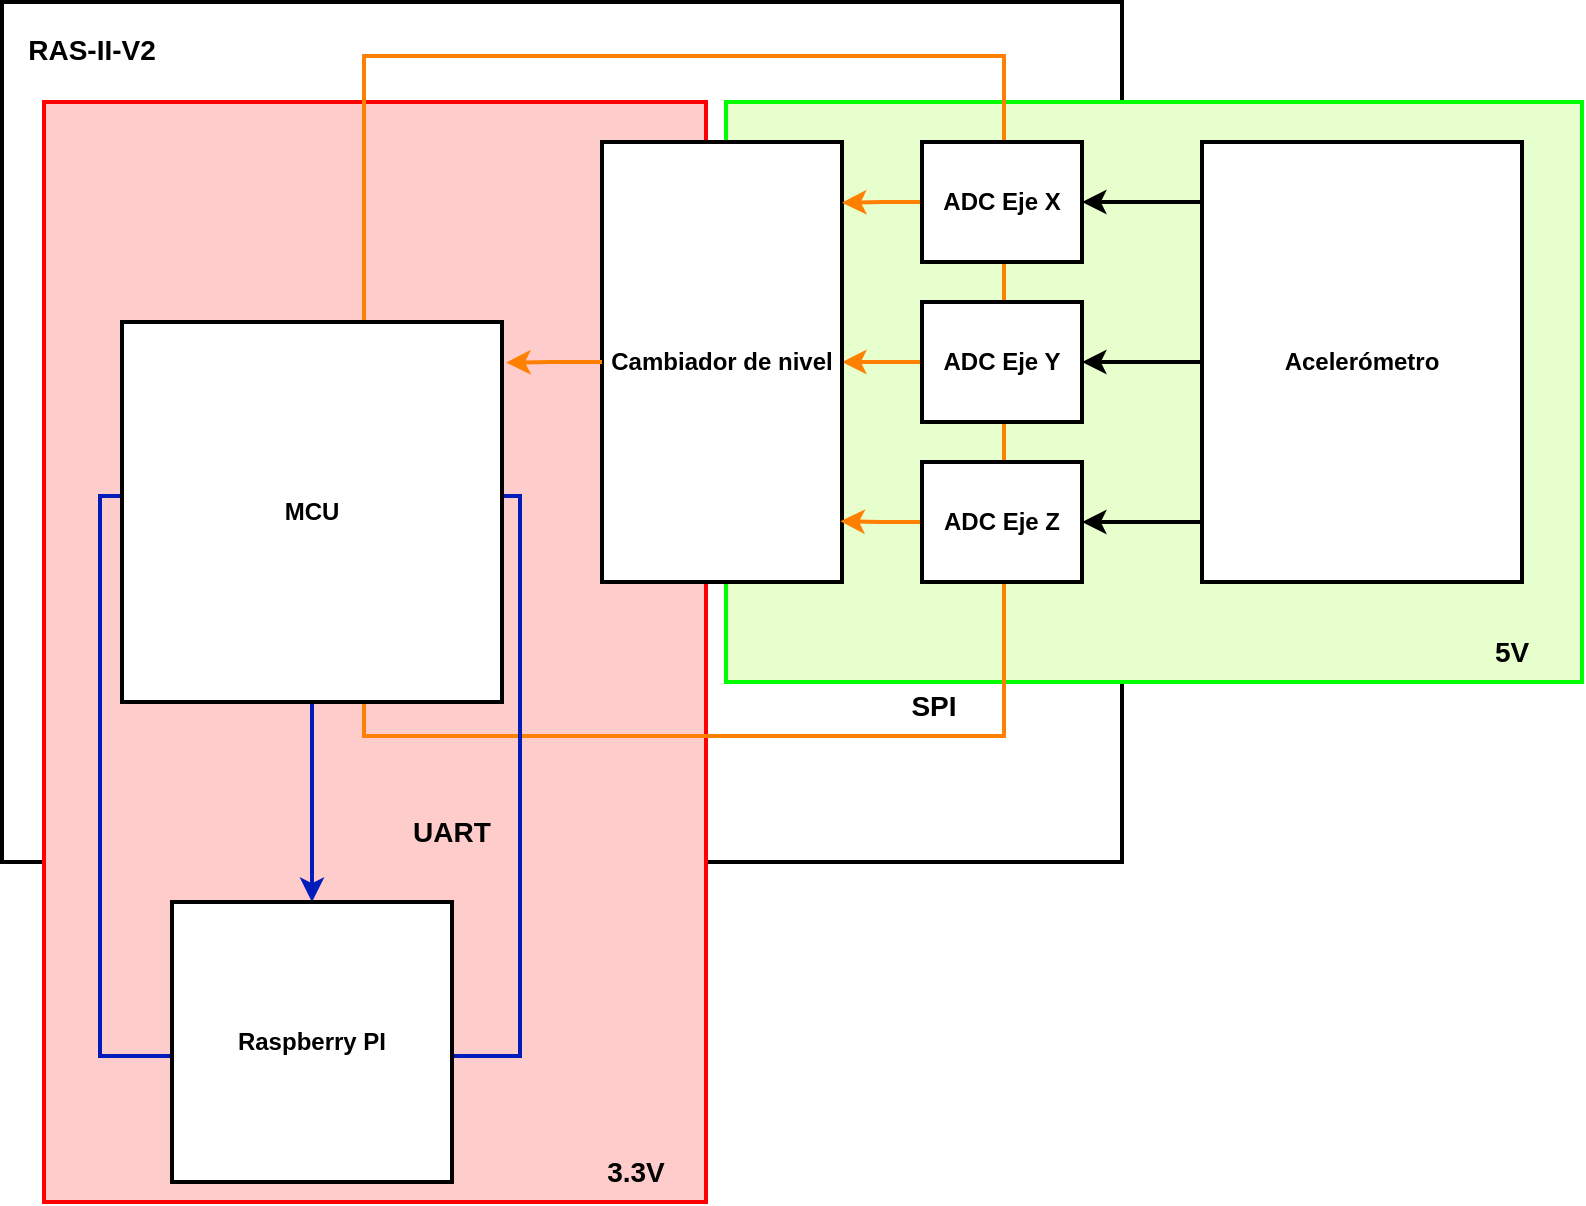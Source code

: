 <mxfile version="24.0.1" type="github">
  <diagram name="Página-1" id="wEMvNmd90RxLaCNRXkZW">
    <mxGraphModel dx="1434" dy="-423" grid="1" gridSize="10" guides="1" tooltips="1" connect="1" arrows="1" fold="1" page="1" pageScale="1" pageWidth="827" pageHeight="1169" math="0" shadow="0">
      <root>
        <mxCell id="0" />
        <mxCell id="1" parent="0" />
        <mxCell id="NtmT2EvxpxmZh0AlpPaC-1" value="" style="rounded=0;whiteSpace=wrap;html=1;fontStyle=1;strokeWidth=2;" vertex="1" parent="1">
          <mxGeometry x="19" y="1180" width="560" height="430" as="geometry" />
        </mxCell>
        <mxCell id="NtmT2EvxpxmZh0AlpPaC-2" value="" style="rounded=0;whiteSpace=wrap;html=1;strokeColor=#FF0000;fontStyle=1;strokeWidth=2;fillColor=#FFCCCC;" vertex="1" parent="1">
          <mxGeometry x="40" y="1230" width="331" height="550" as="geometry" />
        </mxCell>
        <mxCell id="NtmT2EvxpxmZh0AlpPaC-3" value="" style="rounded=0;whiteSpace=wrap;html=1;strokeColor=#00FF00;fontStyle=1;strokeWidth=2;fillColor=#E6FFCC;" vertex="1" parent="1">
          <mxGeometry x="381" y="1230" width="428" height="290" as="geometry" />
        </mxCell>
        <mxCell id="NtmT2EvxpxmZh0AlpPaC-4" style="edgeStyle=orthogonalEdgeStyle;rounded=0;orthogonalLoop=1;jettySize=auto;html=1;exitX=0.5;exitY=1;exitDx=0;exitDy=0;entryX=0.5;entryY=0;entryDx=0;entryDy=0;fontStyle=1;strokeWidth=2;strokeColor=#001DBC;" edge="1" parent="1" source="NtmT2EvxpxmZh0AlpPaC-25" target="NtmT2EvxpxmZh0AlpPaC-26">
          <mxGeometry relative="1" as="geometry" />
        </mxCell>
        <mxCell id="NtmT2EvxpxmZh0AlpPaC-5" style="edgeStyle=orthogonalEdgeStyle;rounded=0;orthogonalLoop=1;jettySize=auto;html=1;exitX=0;exitY=0.5;exitDx=0;exitDy=0;entryX=1;entryY=0.5;entryDx=0;entryDy=0;fontStyle=1;strokeWidth=2;strokeColor=#FF8000;" edge="1" parent="1" source="NtmT2EvxpxmZh0AlpPaC-22" target="NtmT2EvxpxmZh0AlpPaC-10">
          <mxGeometry relative="1" as="geometry" />
        </mxCell>
        <mxCell id="NtmT2EvxpxmZh0AlpPaC-6" style="edgeStyle=orthogonalEdgeStyle;rounded=0;orthogonalLoop=1;jettySize=auto;html=1;exitX=0;exitY=0;exitDx=0;exitDy=0;entryX=1;entryY=0.5;entryDx=0;entryDy=0;fontStyle=1;strokeWidth=2;" edge="1" parent="1" source="NtmT2EvxpxmZh0AlpPaC-9" target="NtmT2EvxpxmZh0AlpPaC-23">
          <mxGeometry relative="1" as="geometry">
            <Array as="points">
              <mxPoint x="619" y="1280" />
            </Array>
          </mxGeometry>
        </mxCell>
        <mxCell id="NtmT2EvxpxmZh0AlpPaC-7" style="edgeStyle=orthogonalEdgeStyle;rounded=0;orthogonalLoop=1;jettySize=auto;html=1;fontStyle=1;strokeWidth=2;" edge="1" parent="1" source="NtmT2EvxpxmZh0AlpPaC-9" target="NtmT2EvxpxmZh0AlpPaC-22">
          <mxGeometry relative="1" as="geometry" />
        </mxCell>
        <mxCell id="NtmT2EvxpxmZh0AlpPaC-8" style="edgeStyle=orthogonalEdgeStyle;rounded=0;orthogonalLoop=1;jettySize=auto;html=1;exitX=0;exitY=0.75;exitDx=0;exitDy=0;fontStyle=1;strokeWidth=2;" edge="1" parent="1" source="NtmT2EvxpxmZh0AlpPaC-9" target="NtmT2EvxpxmZh0AlpPaC-21">
          <mxGeometry relative="1" as="geometry">
            <Array as="points">
              <mxPoint x="619" y="1440" />
            </Array>
          </mxGeometry>
        </mxCell>
        <mxCell id="NtmT2EvxpxmZh0AlpPaC-9" value="Acelerómetro" style="rounded=0;whiteSpace=wrap;html=1;fontStyle=1;strokeWidth=2;" vertex="1" parent="1">
          <mxGeometry x="619" y="1250" width="160" height="220" as="geometry" />
        </mxCell>
        <mxCell id="NtmT2EvxpxmZh0AlpPaC-10" value="Cambiador de nivel" style="rounded=0;whiteSpace=wrap;html=1;fontStyle=1;strokeWidth=2;" vertex="1" parent="1">
          <mxGeometry x="319" y="1250" width="120" height="220" as="geometry" />
        </mxCell>
        <mxCell id="NtmT2EvxpxmZh0AlpPaC-11" value="RTC" style="rounded=0;whiteSpace=wrap;html=1;fontStyle=1;strokeWidth=2;" vertex="1" parent="1">
          <mxGeometry x="219" y="1480" width="50" height="50" as="geometry" />
        </mxCell>
        <mxCell id="NtmT2EvxpxmZh0AlpPaC-12" style="edgeStyle=orthogonalEdgeStyle;rounded=0;orthogonalLoop=1;jettySize=auto;html=1;exitX=0;exitY=0.5;exitDx=0;exitDy=0;entryX=1;entryY=0.138;entryDx=0;entryDy=0;entryPerimeter=0;fontStyle=1;strokeWidth=2;strokeColor=#FF8000;" edge="1" parent="1" source="NtmT2EvxpxmZh0AlpPaC-23" target="NtmT2EvxpxmZh0AlpPaC-10">
          <mxGeometry relative="1" as="geometry" />
        </mxCell>
        <mxCell id="NtmT2EvxpxmZh0AlpPaC-13" style="edgeStyle=orthogonalEdgeStyle;rounded=0;orthogonalLoop=1;jettySize=auto;html=1;exitX=0;exitY=0.5;exitDx=0;exitDy=0;entryX=0.993;entryY=0.862;entryDx=0;entryDy=0;entryPerimeter=0;fontStyle=1;strokeWidth=2;strokeColor=#FF8000;" edge="1" parent="1" source="NtmT2EvxpxmZh0AlpPaC-21" target="NtmT2EvxpxmZh0AlpPaC-10">
          <mxGeometry relative="1" as="geometry" />
        </mxCell>
        <mxCell id="NtmT2EvxpxmZh0AlpPaC-14" style="edgeStyle=orthogonalEdgeStyle;rounded=0;orthogonalLoop=1;jettySize=auto;html=1;entryX=1.011;entryY=0.107;entryDx=0;entryDy=0;entryPerimeter=0;fontStyle=1;strokeWidth=2;strokeColor=#FF8000;" edge="1" parent="1" source="NtmT2EvxpxmZh0AlpPaC-10" target="NtmT2EvxpxmZh0AlpPaC-25">
          <mxGeometry relative="1" as="geometry" />
        </mxCell>
        <mxCell id="NtmT2EvxpxmZh0AlpPaC-15" value="&lt;font style=&quot;font-size: 14px;&quot;&gt;RAS-II-V2&lt;/font&gt;" style="text;html=1;strokeColor=none;fillColor=none;align=center;verticalAlign=middle;whiteSpace=wrap;rounded=0;fontStyle=1;strokeWidth=2;" vertex="1" parent="1">
          <mxGeometry x="29" y="1189" width="70" height="30" as="geometry" />
        </mxCell>
        <mxCell id="NtmT2EvxpxmZh0AlpPaC-16" value="&lt;font style=&quot;font-size: 14px;&quot;&gt;5V&lt;/font&gt;" style="text;html=1;strokeColor=none;fillColor=none;align=center;verticalAlign=middle;whiteSpace=wrap;rounded=0;fontStyle=1;strokeWidth=2;" vertex="1" parent="1">
          <mxGeometry x="739" y="1490" width="70" height="30" as="geometry" />
        </mxCell>
        <mxCell id="NtmT2EvxpxmZh0AlpPaC-17" value="&lt;font style=&quot;font-size: 14px;&quot;&gt;3.3V&lt;/font&gt;" style="text;html=1;strokeColor=none;fillColor=none;align=center;verticalAlign=middle;whiteSpace=wrap;rounded=0;fontStyle=1;strokeWidth=2;" vertex="1" parent="1">
          <mxGeometry x="301" y="1750" width="70" height="30" as="geometry" />
        </mxCell>
        <mxCell id="NtmT2EvxpxmZh0AlpPaC-18" value="&lt;span style=&quot;font-size: 14px;&quot;&gt;UART&lt;/span&gt;" style="text;html=1;strokeColor=none;fillColor=none;align=center;verticalAlign=middle;whiteSpace=wrap;rounded=0;strokeWidth=2;fontStyle=1" vertex="1" parent="1">
          <mxGeometry x="209" y="1580" width="70" height="30" as="geometry" />
        </mxCell>
        <mxCell id="NtmT2EvxpxmZh0AlpPaC-19" value="&lt;font style=&quot;font-size: 14px;&quot;&gt;SPI&lt;/font&gt;" style="text;html=1;strokeColor=none;fillColor=none;align=center;verticalAlign=middle;whiteSpace=wrap;rounded=0;strokeWidth=2;fontStyle=1" vertex="1" parent="1">
          <mxGeometry x="450" y="1517" width="70" height="30" as="geometry" />
        </mxCell>
        <mxCell id="NtmT2EvxpxmZh0AlpPaC-20" value="" style="rounded=0;whiteSpace=wrap;html=1;fillColor=none;fontColor=#000000;strokeColor=#FF8000;strokeWidth=2;fontStyle=1" vertex="1" parent="1">
          <mxGeometry x="200" y="1207" width="320" height="340" as="geometry" />
        </mxCell>
        <mxCell id="NtmT2EvxpxmZh0AlpPaC-21" value="ADC Eje Z" style="rounded=0;whiteSpace=wrap;html=1;fontStyle=1;strokeWidth=2;" vertex="1" parent="1">
          <mxGeometry x="479" y="1410" width="80" height="60" as="geometry" />
        </mxCell>
        <mxCell id="NtmT2EvxpxmZh0AlpPaC-22" value="ADC Eje Y" style="rounded=0;whiteSpace=wrap;html=1;fontStyle=1;strokeWidth=2;" vertex="1" parent="1">
          <mxGeometry x="479" y="1330" width="80" height="60" as="geometry" />
        </mxCell>
        <mxCell id="NtmT2EvxpxmZh0AlpPaC-23" value="ADC Eje X" style="rounded=0;whiteSpace=wrap;html=1;fontStyle=1;strokeWidth=2;" vertex="1" parent="1">
          <mxGeometry x="479" y="1250" width="80" height="60" as="geometry" />
        </mxCell>
        <mxCell id="NtmT2EvxpxmZh0AlpPaC-24" value="" style="rounded=0;whiteSpace=wrap;html=1;strokeWidth=2;fillColor=none;fontColor=#ffffff;strokeColor=#001DBC;fontStyle=1" vertex="1" parent="1">
          <mxGeometry x="68" y="1427" width="210" height="280" as="geometry" />
        </mxCell>
        <mxCell id="NtmT2EvxpxmZh0AlpPaC-25" value="MCU" style="whiteSpace=wrap;html=1;aspect=fixed;fontStyle=1;strokeWidth=2;" vertex="1" parent="1">
          <mxGeometry x="79" y="1340" width="190" height="190" as="geometry" />
        </mxCell>
        <mxCell id="NtmT2EvxpxmZh0AlpPaC-26" value="Raspberry PI" style="whiteSpace=wrap;html=1;aspect=fixed;fontStyle=1;strokeWidth=2;" vertex="1" parent="1">
          <mxGeometry x="104" y="1630" width="140" height="140" as="geometry" />
        </mxCell>
      </root>
    </mxGraphModel>
  </diagram>
</mxfile>
